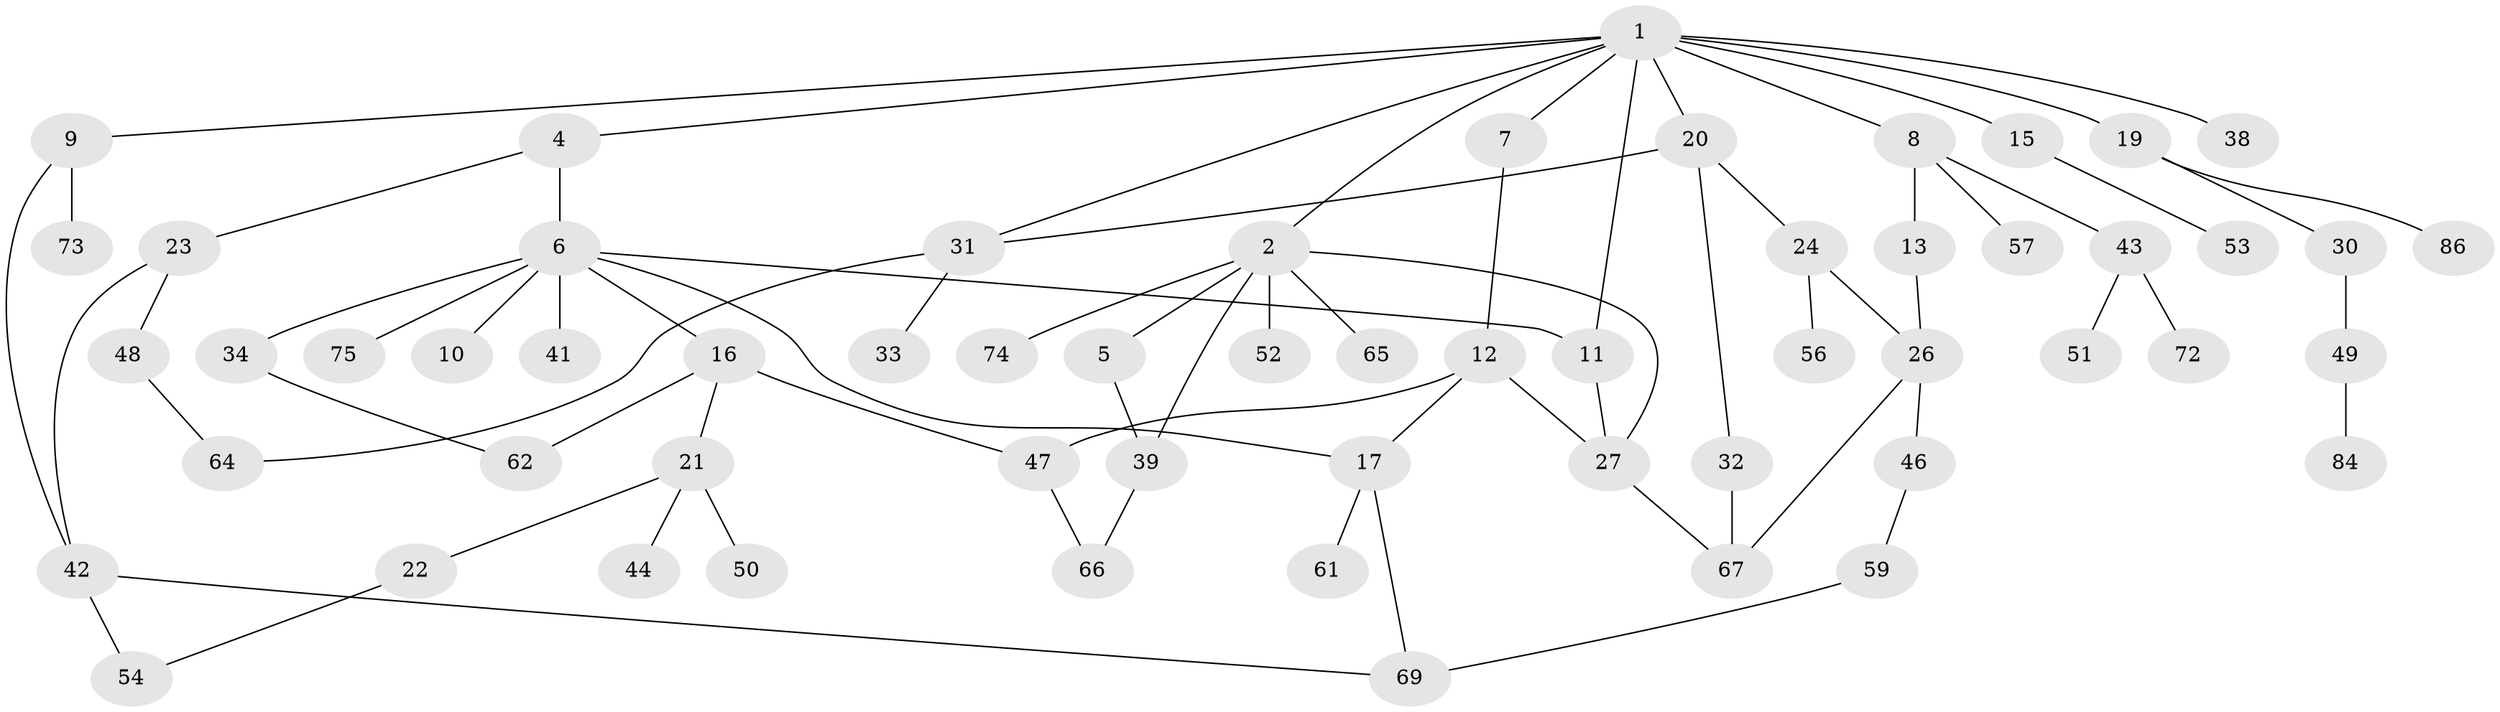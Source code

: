 // original degree distribution, {7: 0.03409090909090909, 6: 0.011363636363636364, 4: 0.125, 2: 0.2727272727272727, 5: 0.011363636363636364, 3: 0.2159090909090909, 1: 0.32954545454545453}
// Generated by graph-tools (version 1.1) at 2025/10/02/27/25 16:10:51]
// undirected, 59 vertices, 75 edges
graph export_dot {
graph [start="1"]
  node [color=gray90,style=filled];
  1 [super="+3"];
  2 [super="+14"];
  4 [super="+76"];
  5;
  6 [super="+18"];
  7;
  8 [super="+40"];
  9;
  10;
  11;
  12 [super="+25"];
  13 [super="+78"];
  15 [super="+58"];
  16;
  17 [super="+60"];
  19 [super="+29"];
  20 [super="+55"];
  21 [super="+35"];
  22;
  23;
  24 [super="+45"];
  26 [super="+28"];
  27 [super="+82"];
  30 [super="+37"];
  31 [super="+36"];
  32;
  33;
  34 [super="+87"];
  38;
  39 [super="+71"];
  41;
  42 [super="+85"];
  43;
  44 [super="+79"];
  46;
  47 [super="+70"];
  48 [super="+77"];
  49;
  50 [super="+83"];
  51;
  52;
  53 [super="+63"];
  54;
  56;
  57 [super="+68"];
  59;
  61;
  62 [super="+88"];
  64 [super="+80"];
  65;
  66;
  67;
  69 [super="+81"];
  72;
  73;
  74;
  75;
  84;
  86;
  1 -- 2;
  1 -- 7;
  1 -- 11;
  1 -- 15;
  1 -- 19;
  1 -- 38 [weight=2];
  1 -- 4;
  1 -- 20;
  1 -- 8;
  1 -- 9;
  1 -- 31;
  2 -- 5;
  2 -- 39;
  2 -- 52;
  2 -- 27;
  2 -- 65;
  2 -- 74;
  4 -- 6;
  4 -- 23;
  5 -- 39;
  6 -- 10;
  6 -- 16;
  6 -- 17;
  6 -- 34;
  6 -- 41;
  6 -- 75;
  6 -- 11;
  7 -- 12;
  8 -- 13;
  8 -- 43;
  8 -- 57;
  9 -- 42;
  9 -- 73;
  11 -- 27;
  12 -- 47;
  12 -- 27;
  12 -- 17;
  13 -- 26;
  15 -- 53;
  16 -- 21;
  16 -- 62;
  16 -- 47;
  17 -- 61;
  17 -- 69;
  19 -- 30;
  19 -- 86;
  20 -- 24;
  20 -- 32;
  20 -- 31;
  21 -- 22;
  21 -- 50;
  21 -- 44;
  22 -- 54;
  23 -- 48;
  23 -- 42;
  24 -- 56;
  24 -- 26;
  26 -- 67;
  26 -- 46;
  27 -- 67;
  30 -- 49;
  31 -- 33;
  31 -- 64;
  32 -- 67;
  34 -- 62;
  39 -- 66;
  42 -- 54;
  42 -- 69;
  43 -- 51;
  43 -- 72;
  46 -- 59;
  47 -- 66;
  48 -- 64;
  49 -- 84;
  59 -- 69;
}
